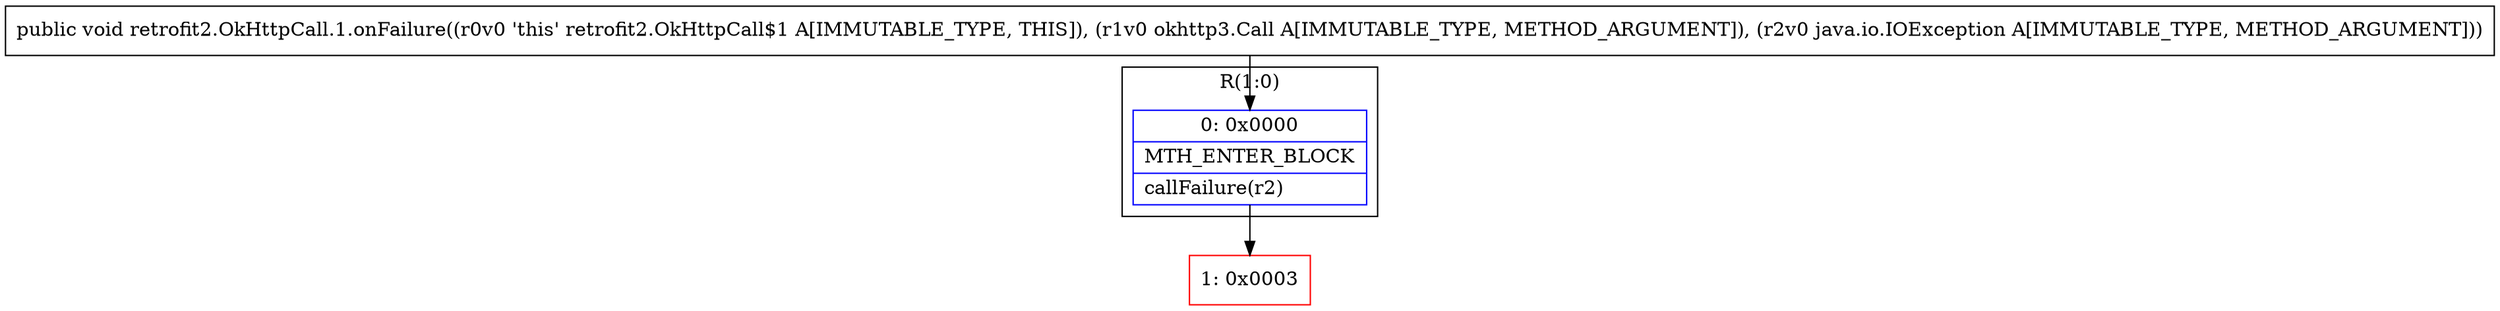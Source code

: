 digraph "CFG forretrofit2.OkHttpCall.1.onFailure(Lokhttp3\/Call;Ljava\/io\/IOException;)V" {
subgraph cluster_Region_770116606 {
label = "R(1:0)";
node [shape=record,color=blue];
Node_0 [shape=record,label="{0\:\ 0x0000|MTH_ENTER_BLOCK\l|callFailure(r2)\l}"];
}
Node_1 [shape=record,color=red,label="{1\:\ 0x0003}"];
MethodNode[shape=record,label="{public void retrofit2.OkHttpCall.1.onFailure((r0v0 'this' retrofit2.OkHttpCall$1 A[IMMUTABLE_TYPE, THIS]), (r1v0 okhttp3.Call A[IMMUTABLE_TYPE, METHOD_ARGUMENT]), (r2v0 java.io.IOException A[IMMUTABLE_TYPE, METHOD_ARGUMENT])) }"];
MethodNode -> Node_0;
Node_0 -> Node_1;
}

